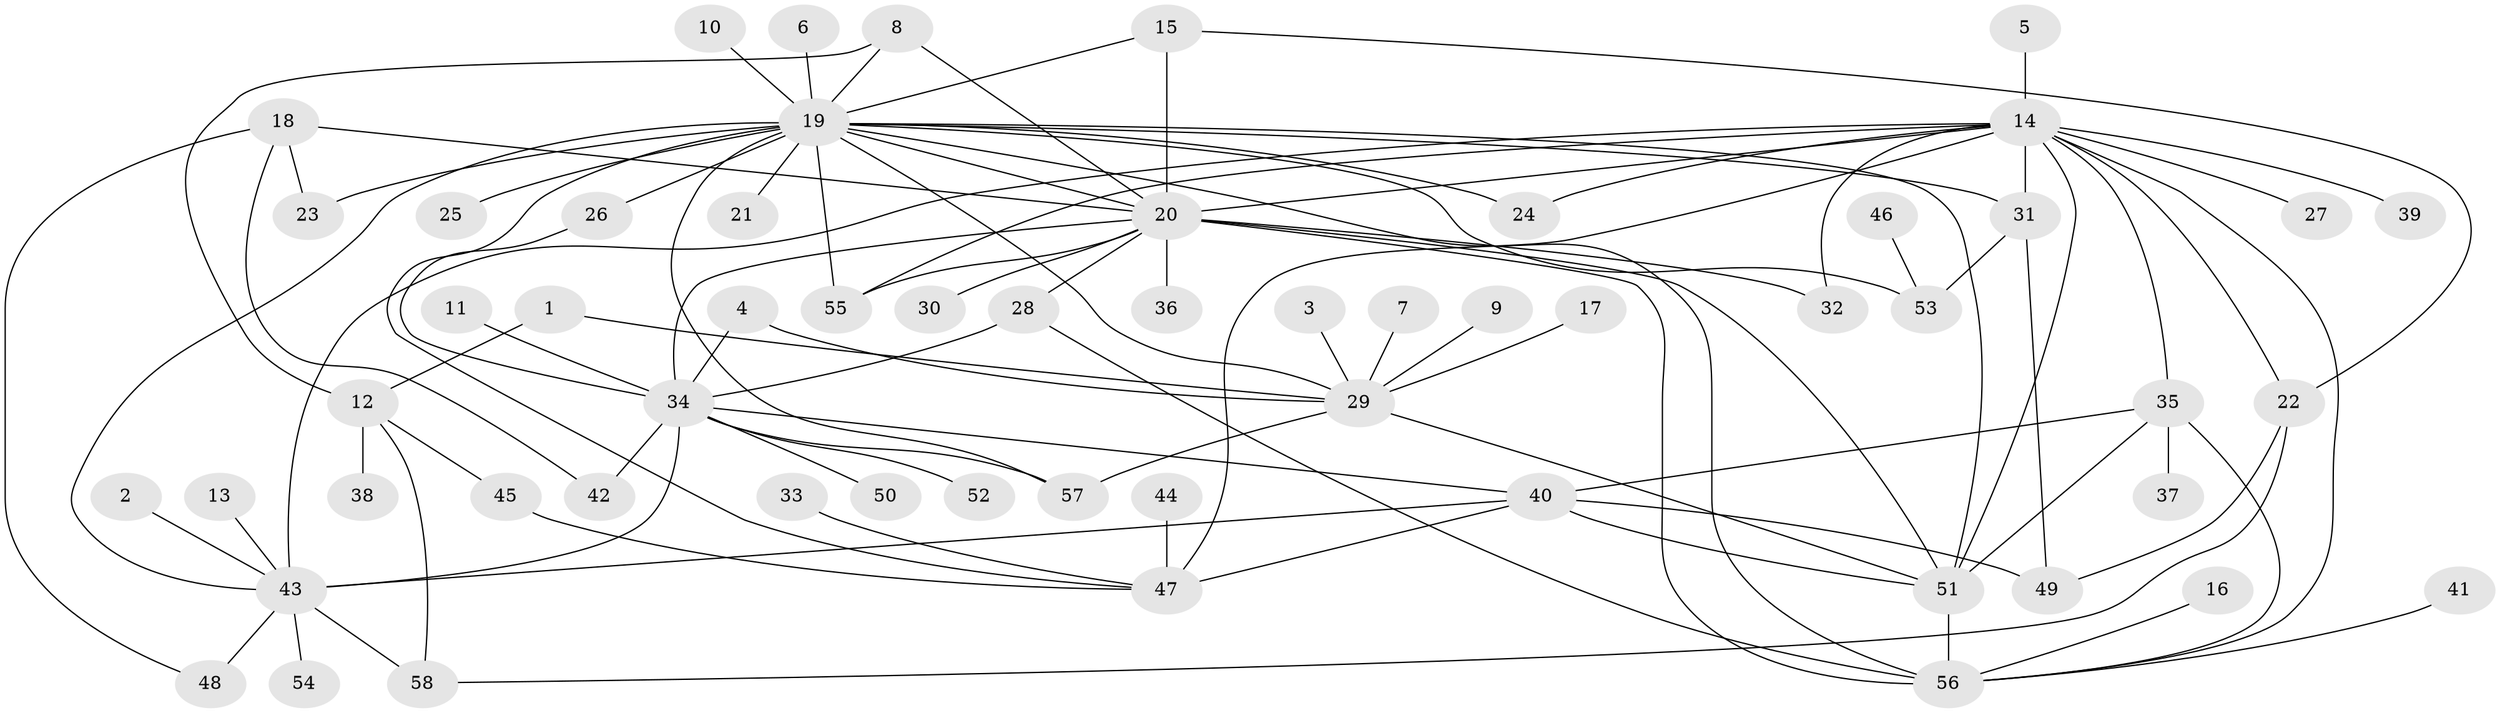 // original degree distribution, {10: 0.017391304347826087, 27: 0.008695652173913044, 16: 0.008695652173913044, 12: 0.008695652173913044, 4: 0.05217391304347826, 20: 0.008695652173913044, 3: 0.16521739130434782, 14: 0.008695652173913044, 1: 0.4956521739130435, 5: 0.05217391304347826, 2: 0.13043478260869565, 7: 0.017391304347826087, 11: 0.008695652173913044, 6: 0.008695652173913044, 8: 0.008695652173913044}
// Generated by graph-tools (version 1.1) at 2025/01/03/09/25 03:01:48]
// undirected, 58 vertices, 96 edges
graph export_dot {
graph [start="1"]
  node [color=gray90,style=filled];
  1;
  2;
  3;
  4;
  5;
  6;
  7;
  8;
  9;
  10;
  11;
  12;
  13;
  14;
  15;
  16;
  17;
  18;
  19;
  20;
  21;
  22;
  23;
  24;
  25;
  26;
  27;
  28;
  29;
  30;
  31;
  32;
  33;
  34;
  35;
  36;
  37;
  38;
  39;
  40;
  41;
  42;
  43;
  44;
  45;
  46;
  47;
  48;
  49;
  50;
  51;
  52;
  53;
  54;
  55;
  56;
  57;
  58;
  1 -- 12 [weight=1.0];
  1 -- 29 [weight=1.0];
  2 -- 43 [weight=1.0];
  3 -- 29 [weight=1.0];
  4 -- 29 [weight=2.0];
  4 -- 34 [weight=1.0];
  5 -- 14 [weight=1.0];
  6 -- 19 [weight=1.0];
  7 -- 29 [weight=1.0];
  8 -- 12 [weight=2.0];
  8 -- 19 [weight=1.0];
  8 -- 20 [weight=1.0];
  9 -- 29 [weight=1.0];
  10 -- 19 [weight=1.0];
  11 -- 34 [weight=1.0];
  12 -- 38 [weight=1.0];
  12 -- 45 [weight=1.0];
  12 -- 58 [weight=1.0];
  13 -- 43 [weight=1.0];
  14 -- 20 [weight=1.0];
  14 -- 22 [weight=1.0];
  14 -- 24 [weight=1.0];
  14 -- 27 [weight=1.0];
  14 -- 31 [weight=2.0];
  14 -- 32 [weight=1.0];
  14 -- 35 [weight=1.0];
  14 -- 39 [weight=1.0];
  14 -- 43 [weight=2.0];
  14 -- 47 [weight=2.0];
  14 -- 51 [weight=2.0];
  14 -- 55 [weight=1.0];
  14 -- 56 [weight=1.0];
  15 -- 19 [weight=1.0];
  15 -- 20 [weight=1.0];
  15 -- 22 [weight=1.0];
  16 -- 56 [weight=1.0];
  17 -- 29 [weight=1.0];
  18 -- 20 [weight=1.0];
  18 -- 23 [weight=1.0];
  18 -- 42 [weight=1.0];
  18 -- 48 [weight=1.0];
  19 -- 20 [weight=1.0];
  19 -- 21 [weight=1.0];
  19 -- 23 [weight=1.0];
  19 -- 24 [weight=1.0];
  19 -- 25 [weight=1.0];
  19 -- 26 [weight=1.0];
  19 -- 29 [weight=1.0];
  19 -- 31 [weight=1.0];
  19 -- 43 [weight=2.0];
  19 -- 47 [weight=1.0];
  19 -- 51 [weight=2.0];
  19 -- 53 [weight=1.0];
  19 -- 55 [weight=2.0];
  19 -- 56 [weight=2.0];
  19 -- 57 [weight=1.0];
  20 -- 28 [weight=1.0];
  20 -- 30 [weight=1.0];
  20 -- 32 [weight=1.0];
  20 -- 34 [weight=1.0];
  20 -- 36 [weight=1.0];
  20 -- 51 [weight=1.0];
  20 -- 55 [weight=1.0];
  20 -- 56 [weight=1.0];
  22 -- 49 [weight=1.0];
  22 -- 58 [weight=1.0];
  26 -- 34 [weight=1.0];
  28 -- 34 [weight=1.0];
  28 -- 56 [weight=1.0];
  29 -- 51 [weight=1.0];
  29 -- 57 [weight=1.0];
  31 -- 49 [weight=1.0];
  31 -- 53 [weight=2.0];
  33 -- 47 [weight=1.0];
  34 -- 40 [weight=1.0];
  34 -- 42 [weight=1.0];
  34 -- 43 [weight=1.0];
  34 -- 50 [weight=1.0];
  34 -- 52 [weight=1.0];
  34 -- 57 [weight=1.0];
  35 -- 37 [weight=1.0];
  35 -- 40 [weight=1.0];
  35 -- 51 [weight=1.0];
  35 -- 56 [weight=1.0];
  40 -- 43 [weight=1.0];
  40 -- 47 [weight=1.0];
  40 -- 49 [weight=1.0];
  40 -- 51 [weight=2.0];
  41 -- 56 [weight=1.0];
  43 -- 48 [weight=2.0];
  43 -- 54 [weight=1.0];
  43 -- 58 [weight=2.0];
  44 -- 47 [weight=1.0];
  45 -- 47 [weight=1.0];
  46 -- 53 [weight=1.0];
  51 -- 56 [weight=1.0];
}
